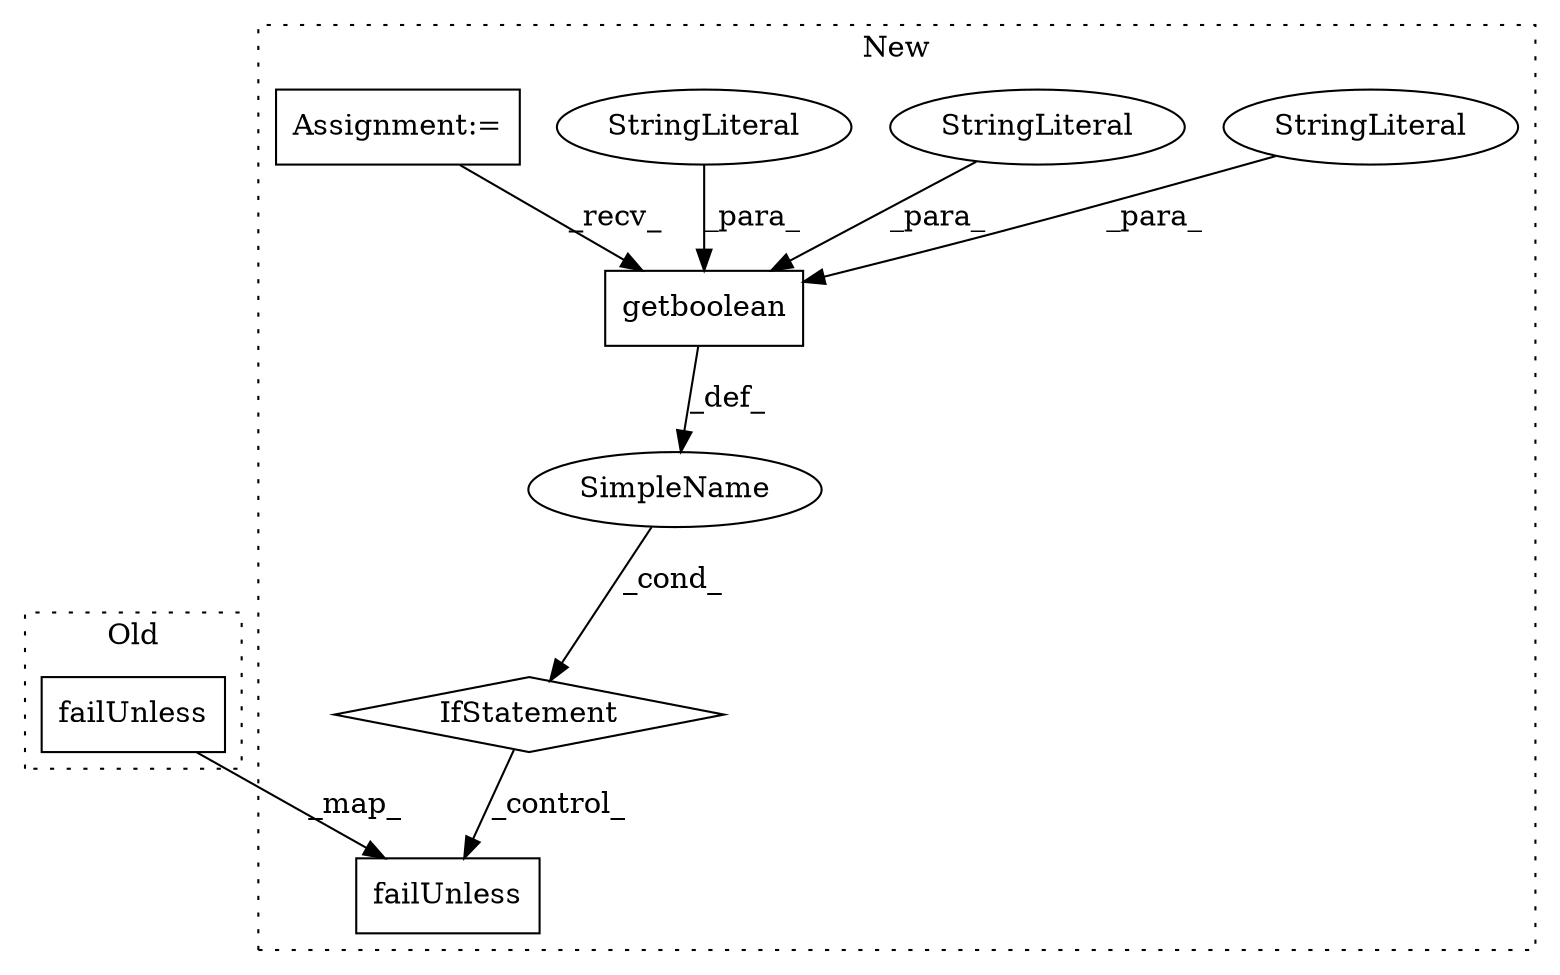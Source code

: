 digraph G {
subgraph cluster0 {
1 [label="failUnless" a="32" s="4413,4434" l="11,1" shape="box"];
label = "Old";
style="dotted";
}
subgraph cluster1 {
2 [label="failUnless" a="32" s="4585,4606" l="11,1" shape="box"];
3 [label="IfStatement" a="25" s="4524,4566" l="4,2" shape="diamond"];
4 [label="SimpleName" a="42" s="" l="" shape="ellipse"];
5 [label="getboolean" a="32" s="4532,4565" l="11,1" shape="box"];
6 [label="StringLiteral" a="45" s="4551" l="8" shape="ellipse"];
7 [label="StringLiteral" a="45" s="4560" l="5" shape="ellipse"];
8 [label="StringLiteral" a="45" s="4543" l="7" shape="ellipse"];
9 [label="Assignment:=" a="7" s="3214" l="3" shape="box"];
label = "New";
style="dotted";
}
1 -> 2 [label="_map_"];
3 -> 2 [label="_control_"];
4 -> 3 [label="_cond_"];
5 -> 4 [label="_def_"];
6 -> 5 [label="_para_"];
7 -> 5 [label="_para_"];
8 -> 5 [label="_para_"];
9 -> 5 [label="_recv_"];
}